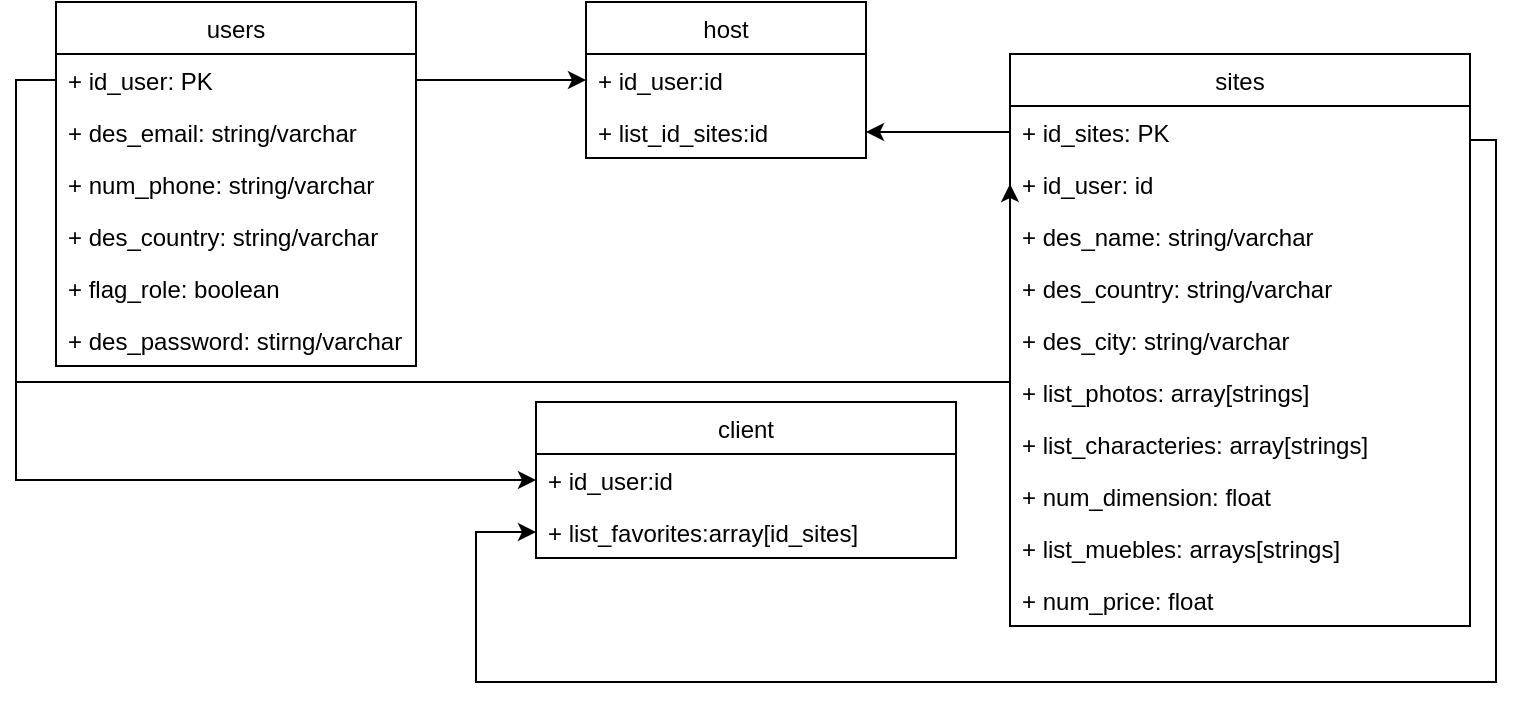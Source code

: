 <mxfile version="13.7.3" type="github">
  <diagram id="ssSDUZFi1uu1Fh8Fqgdk" name="Page-1">
    <mxGraphModel dx="782" dy="682" grid="1" gridSize="10" guides="1" tooltips="1" connect="1" arrows="1" fold="1" page="1" pageScale="1" pageWidth="850" pageHeight="1100" math="0" shadow="0">
      <root>
        <mxCell id="0" />
        <mxCell id="1" parent="0" />
        <mxCell id="kppdVnCW1dN_IZXzSmxO-52" value="host" style="swimlane;fontStyle=0;childLayout=stackLayout;horizontal=1;startSize=26;fillColor=none;horizontalStack=0;resizeParent=1;resizeParentMax=0;resizeLast=0;collapsible=1;marginBottom=0;" parent="1" vertex="1">
          <mxGeometry x="315" y="30" width="140" height="78" as="geometry" />
        </mxCell>
        <mxCell id="kppdVnCW1dN_IZXzSmxO-55" value="+ id_user:id" style="text;strokeColor=none;fillColor=none;align=left;verticalAlign=top;spacingLeft=4;spacingRight=4;overflow=hidden;rotatable=0;points=[[0,0.5],[1,0.5]];portConstraint=eastwest;" parent="kppdVnCW1dN_IZXzSmxO-52" vertex="1">
          <mxGeometry y="26" width="140" height="26" as="geometry" />
        </mxCell>
        <mxCell id="kppdVnCW1dN_IZXzSmxO-54" value="+ list_id_sites:id" style="text;strokeColor=none;fillColor=none;align=left;verticalAlign=top;spacingLeft=4;spacingRight=4;overflow=hidden;rotatable=0;points=[[0,0.5],[1,0.5]];portConstraint=eastwest;" parent="kppdVnCW1dN_IZXzSmxO-52" vertex="1">
          <mxGeometry y="52" width="140" height="26" as="geometry" />
        </mxCell>
        <mxCell id="kppdVnCW1dN_IZXzSmxO-1" value="users" style="swimlane;fontStyle=0;childLayout=stackLayout;horizontal=1;startSize=26;fillColor=none;horizontalStack=0;resizeParent=1;resizeParentMax=0;resizeLast=0;collapsible=1;marginBottom=0;" parent="1" vertex="1">
          <mxGeometry x="50" y="30" width="180" height="182" as="geometry" />
        </mxCell>
        <mxCell id="kppdVnCW1dN_IZXzSmxO-20" value="+ id_user: PK" style="text;strokeColor=none;fillColor=none;align=left;verticalAlign=top;spacingLeft=4;spacingRight=4;overflow=hidden;rotatable=0;points=[[0,0.5],[1,0.5]];portConstraint=eastwest;" parent="kppdVnCW1dN_IZXzSmxO-1" vertex="1">
          <mxGeometry y="26" width="180" height="26" as="geometry" />
        </mxCell>
        <mxCell id="kppdVnCW1dN_IZXzSmxO-2" value="+ des_email: string/varchar" style="text;strokeColor=none;fillColor=none;align=left;verticalAlign=top;spacingLeft=4;spacingRight=4;overflow=hidden;rotatable=0;points=[[0,0.5],[1,0.5]];portConstraint=eastwest;" parent="kppdVnCW1dN_IZXzSmxO-1" vertex="1">
          <mxGeometry y="52" width="180" height="26" as="geometry" />
        </mxCell>
        <mxCell id="kppdVnCW1dN_IZXzSmxO-3" value="+ num_phone: string/varchar" style="text;strokeColor=none;fillColor=none;align=left;verticalAlign=top;spacingLeft=4;spacingRight=4;overflow=hidden;rotatable=0;points=[[0,0.5],[1,0.5]];portConstraint=eastwest;" parent="kppdVnCW1dN_IZXzSmxO-1" vertex="1">
          <mxGeometry y="78" width="180" height="26" as="geometry" />
        </mxCell>
        <mxCell id="kppdVnCW1dN_IZXzSmxO-4" value="+ des_country: string/varchar" style="text;strokeColor=none;fillColor=none;align=left;verticalAlign=top;spacingLeft=4;spacingRight=4;overflow=hidden;rotatable=0;points=[[0,0.5],[1,0.5]];portConstraint=eastwest;" parent="kppdVnCW1dN_IZXzSmxO-1" vertex="1">
          <mxGeometry y="104" width="180" height="26" as="geometry" />
        </mxCell>
        <mxCell id="kppdVnCW1dN_IZXzSmxO-18" value="+ flag_role: boolean" style="text;strokeColor=none;fillColor=none;align=left;verticalAlign=top;spacingLeft=4;spacingRight=4;overflow=hidden;rotatable=0;points=[[0,0.5],[1,0.5]];portConstraint=eastwest;" parent="kppdVnCW1dN_IZXzSmxO-1" vertex="1">
          <mxGeometry y="130" width="180" height="26" as="geometry" />
        </mxCell>
        <mxCell id="kppdVnCW1dN_IZXzSmxO-35" value="+ des_password: stirng/varchar" style="text;strokeColor=none;fillColor=none;align=left;verticalAlign=top;spacingLeft=4;spacingRight=4;overflow=hidden;rotatable=0;points=[[0,0.5],[1,0.5]];portConstraint=eastwest;" parent="kppdVnCW1dN_IZXzSmxO-1" vertex="1">
          <mxGeometry y="156" width="180" height="26" as="geometry" />
        </mxCell>
        <mxCell id="ftt4TdT8wsiTfUrPUXjE-3" style="edgeStyle=orthogonalEdgeStyle;rounded=0;orthogonalLoop=1;jettySize=auto;html=1;entryX=0;entryY=0.5;entryDx=0;entryDy=0;" edge="1" parent="1" source="kppdVnCW1dN_IZXzSmxO-20" target="kppdVnCW1dN_IZXzSmxO-55">
          <mxGeometry relative="1" as="geometry" />
        </mxCell>
        <mxCell id="ftt4TdT8wsiTfUrPUXjE-4" style="edgeStyle=orthogonalEdgeStyle;rounded=0;orthogonalLoop=1;jettySize=auto;html=1;exitX=0;exitY=0.5;exitDx=0;exitDy=0;entryX=0;entryY=0.5;entryDx=0;entryDy=0;" edge="1" parent="1" source="kppdVnCW1dN_IZXzSmxO-20" target="kppdVnCW1dN_IZXzSmxO-59">
          <mxGeometry relative="1" as="geometry" />
        </mxCell>
        <mxCell id="ftt4TdT8wsiTfUrPUXjE-5" style="edgeStyle=orthogonalEdgeStyle;rounded=0;orthogonalLoop=1;jettySize=auto;html=1;exitX=0;exitY=0.5;exitDx=0;exitDy=0;entryX=0;entryY=0.5;entryDx=0;entryDy=0;" edge="1" parent="1" source="kppdVnCW1dN_IZXzSmxO-20" target="kppdVnCW1dN_IZXzSmxO-29">
          <mxGeometry relative="1" as="geometry">
            <Array as="points">
              <mxPoint x="30" y="69" />
              <mxPoint x="30" y="220" />
              <mxPoint x="527" y="220" />
            </Array>
          </mxGeometry>
        </mxCell>
        <mxCell id="ftt4TdT8wsiTfUrPUXjE-7" style="edgeStyle=orthogonalEdgeStyle;rounded=0;orthogonalLoop=1;jettySize=auto;html=1;exitX=1;exitY=0.5;exitDx=0;exitDy=0;entryX=0;entryY=0.5;entryDx=0;entryDy=0;" edge="1" parent="1" source="kppdVnCW1dN_IZXzSmxO-6" target="kppdVnCW1dN_IZXzSmxO-58">
          <mxGeometry relative="1" as="geometry">
            <Array as="points">
              <mxPoint x="757" y="99" />
              <mxPoint x="770" y="99" />
              <mxPoint x="770" y="370" />
              <mxPoint x="260" y="370" />
              <mxPoint x="260" y="295" />
            </Array>
          </mxGeometry>
        </mxCell>
        <mxCell id="ftt4TdT8wsiTfUrPUXjE-8" style="edgeStyle=orthogonalEdgeStyle;rounded=0;orthogonalLoop=1;jettySize=auto;html=1;exitX=0;exitY=0.5;exitDx=0;exitDy=0;entryX=1;entryY=0.5;entryDx=0;entryDy=0;" edge="1" parent="1" source="kppdVnCW1dN_IZXzSmxO-6" target="kppdVnCW1dN_IZXzSmxO-54">
          <mxGeometry relative="1" as="geometry" />
        </mxCell>
        <mxCell id="kppdVnCW1dN_IZXzSmxO-5" value="sites" style="swimlane;fontStyle=0;childLayout=stackLayout;horizontal=1;startSize=26;fillColor=none;horizontalStack=0;resizeParent=1;resizeParentMax=0;resizeLast=0;collapsible=1;marginBottom=0;" parent="1" vertex="1">
          <mxGeometry x="527" y="56" width="230" height="286" as="geometry" />
        </mxCell>
        <mxCell id="kppdVnCW1dN_IZXzSmxO-6" value="+ id_sites: PK" style="text;strokeColor=none;fillColor=none;align=left;verticalAlign=top;spacingLeft=4;spacingRight=4;overflow=hidden;rotatable=0;points=[[0,0.5],[1,0.5]];portConstraint=eastwest;" parent="kppdVnCW1dN_IZXzSmxO-5" vertex="1">
          <mxGeometry y="26" width="230" height="26" as="geometry" />
        </mxCell>
        <mxCell id="kppdVnCW1dN_IZXzSmxO-29" value="+ id_user: id" style="text;strokeColor=none;fillColor=none;align=left;verticalAlign=top;spacingLeft=4;spacingRight=4;overflow=hidden;rotatable=0;points=[[0,0.5],[1,0.5]];portConstraint=eastwest;" parent="kppdVnCW1dN_IZXzSmxO-5" vertex="1">
          <mxGeometry y="52" width="230" height="26" as="geometry" />
        </mxCell>
        <mxCell id="kppdVnCW1dN_IZXzSmxO-7" value="+ des_name: string/varchar" style="text;strokeColor=none;fillColor=none;align=left;verticalAlign=top;spacingLeft=4;spacingRight=4;overflow=hidden;rotatable=0;points=[[0,0.5],[1,0.5]];portConstraint=eastwest;" parent="kppdVnCW1dN_IZXzSmxO-5" vertex="1">
          <mxGeometry y="78" width="230" height="26" as="geometry" />
        </mxCell>
        <mxCell id="kppdVnCW1dN_IZXzSmxO-8" value="+ des_country: string/varchar" style="text;strokeColor=none;fillColor=none;align=left;verticalAlign=top;spacingLeft=4;spacingRight=4;overflow=hidden;rotatable=0;points=[[0,0.5],[1,0.5]];portConstraint=eastwest;" parent="kppdVnCW1dN_IZXzSmxO-5" vertex="1">
          <mxGeometry y="104" width="230" height="26" as="geometry" />
        </mxCell>
        <mxCell id="kppdVnCW1dN_IZXzSmxO-21" value="+ des_city: string/varchar" style="text;strokeColor=none;fillColor=none;align=left;verticalAlign=top;spacingLeft=4;spacingRight=4;overflow=hidden;rotatable=0;points=[[0,0.5],[1,0.5]];portConstraint=eastwest;" parent="kppdVnCW1dN_IZXzSmxO-5" vertex="1">
          <mxGeometry y="130" width="230" height="26" as="geometry" />
        </mxCell>
        <mxCell id="kppdVnCW1dN_IZXzSmxO-22" value="+ list_photos: array[strings]" style="text;strokeColor=none;fillColor=none;align=left;verticalAlign=top;spacingLeft=4;spacingRight=4;overflow=hidden;rotatable=0;points=[[0,0.5],[1,0.5]];portConstraint=eastwest;" parent="kppdVnCW1dN_IZXzSmxO-5" vertex="1">
          <mxGeometry y="156" width="230" height="26" as="geometry" />
        </mxCell>
        <mxCell id="kppdVnCW1dN_IZXzSmxO-46" value="+ list_characteries: array[strings]" style="text;strokeColor=none;fillColor=none;align=left;verticalAlign=top;spacingLeft=4;spacingRight=4;overflow=hidden;rotatable=0;points=[[0,0.5],[1,0.5]];portConstraint=eastwest;" parent="kppdVnCW1dN_IZXzSmxO-5" vertex="1">
          <mxGeometry y="182" width="230" height="26" as="geometry" />
        </mxCell>
        <mxCell id="kppdVnCW1dN_IZXzSmxO-47" value="+ num_dimension: float" style="text;strokeColor=none;fillColor=none;align=left;verticalAlign=top;spacingLeft=4;spacingRight=4;overflow=hidden;rotatable=0;points=[[0,0.5],[1,0.5]];portConstraint=eastwest;" parent="kppdVnCW1dN_IZXzSmxO-5" vertex="1">
          <mxGeometry y="208" width="230" height="26" as="geometry" />
        </mxCell>
        <mxCell id="kppdVnCW1dN_IZXzSmxO-48" value="+ list_muebles: arrays[strings]" style="text;strokeColor=none;fillColor=none;align=left;verticalAlign=top;spacingLeft=4;spacingRight=4;overflow=hidden;rotatable=0;points=[[0,0.5],[1,0.5]];portConstraint=eastwest;" parent="kppdVnCW1dN_IZXzSmxO-5" vertex="1">
          <mxGeometry y="234" width="230" height="26" as="geometry" />
        </mxCell>
        <mxCell id="ftt4TdT8wsiTfUrPUXjE-1" value="+ num_price: float" style="text;strokeColor=none;fillColor=none;align=left;verticalAlign=top;spacingLeft=4;spacingRight=4;overflow=hidden;rotatable=0;points=[[0,0.5],[1,0.5]];portConstraint=eastwest;" vertex="1" parent="kppdVnCW1dN_IZXzSmxO-5">
          <mxGeometry y="260" width="230" height="26" as="geometry" />
        </mxCell>
        <mxCell id="kppdVnCW1dN_IZXzSmxO-56" value="client" style="swimlane;fontStyle=0;childLayout=stackLayout;horizontal=1;startSize=26;fillColor=none;horizontalStack=0;resizeParent=1;resizeParentMax=0;resizeLast=0;collapsible=1;marginBottom=0;" parent="1" vertex="1">
          <mxGeometry x="290" y="230" width="210" height="78" as="geometry" />
        </mxCell>
        <mxCell id="kppdVnCW1dN_IZXzSmxO-59" value="+ id_user:id" style="text;strokeColor=none;fillColor=none;align=left;verticalAlign=top;spacingLeft=4;spacingRight=4;overflow=hidden;rotatable=0;points=[[0,0.5],[1,0.5]];portConstraint=eastwest;" parent="kppdVnCW1dN_IZXzSmxO-56" vertex="1">
          <mxGeometry y="26" width="210" height="26" as="geometry" />
        </mxCell>
        <mxCell id="kppdVnCW1dN_IZXzSmxO-58" value="+ list_favorites:array[id_sites]" style="text;strokeColor=none;fillColor=none;align=left;verticalAlign=top;spacingLeft=4;spacingRight=4;overflow=hidden;rotatable=0;points=[[0,0.5],[1,0.5]];portConstraint=eastwest;" parent="kppdVnCW1dN_IZXzSmxO-56" vertex="1">
          <mxGeometry y="52" width="210" height="26" as="geometry" />
        </mxCell>
      </root>
    </mxGraphModel>
  </diagram>
</mxfile>
